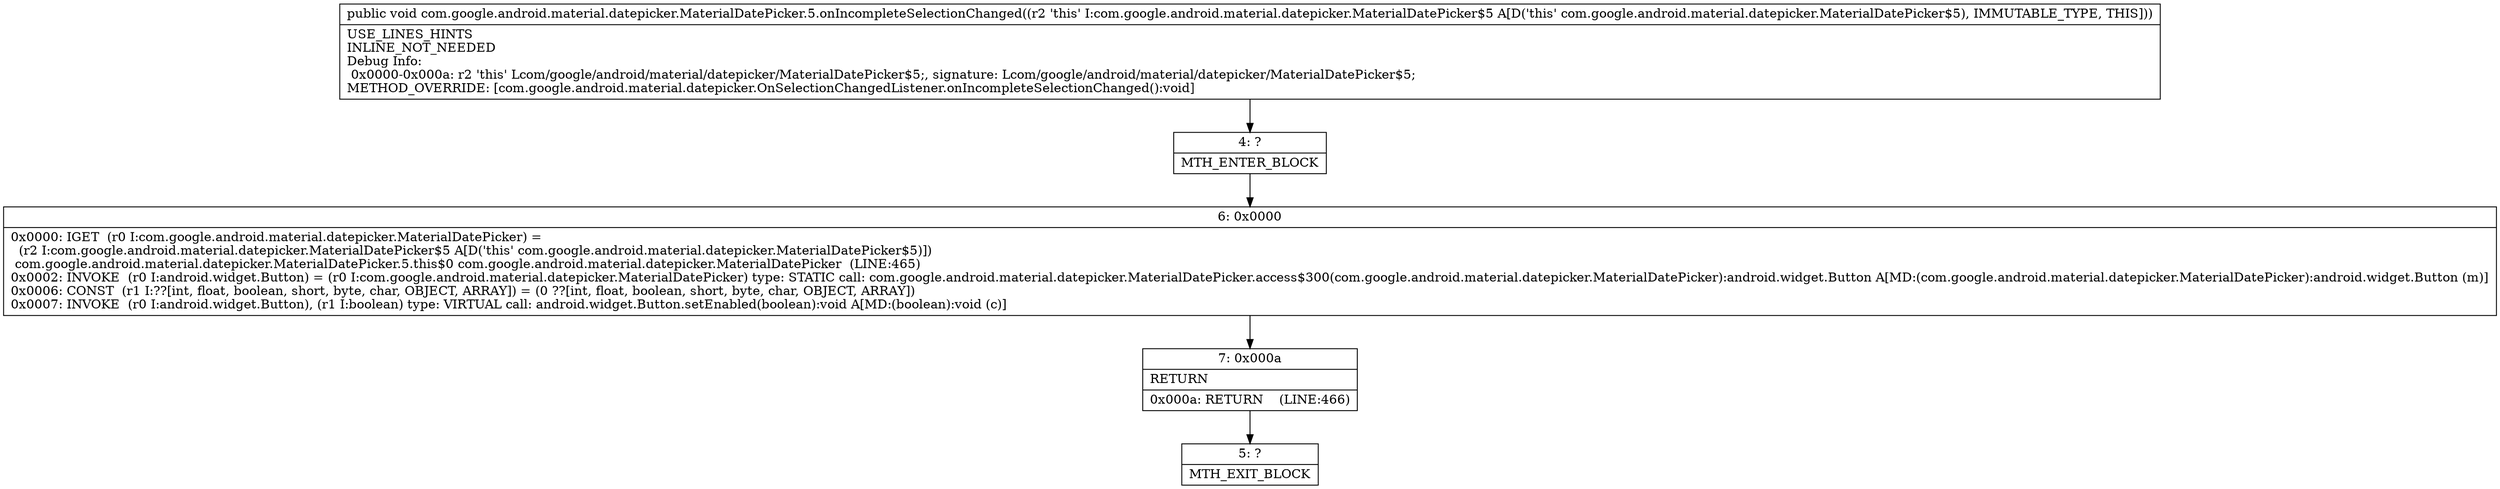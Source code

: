 digraph "CFG forcom.google.android.material.datepicker.MaterialDatePicker.5.onIncompleteSelectionChanged()V" {
Node_4 [shape=record,label="{4\:\ ?|MTH_ENTER_BLOCK\l}"];
Node_6 [shape=record,label="{6\:\ 0x0000|0x0000: IGET  (r0 I:com.google.android.material.datepicker.MaterialDatePicker) = \l  (r2 I:com.google.android.material.datepicker.MaterialDatePicker$5 A[D('this' com.google.android.material.datepicker.MaterialDatePicker$5)])\l com.google.android.material.datepicker.MaterialDatePicker.5.this$0 com.google.android.material.datepicker.MaterialDatePicker  (LINE:465)\l0x0002: INVOKE  (r0 I:android.widget.Button) = (r0 I:com.google.android.material.datepicker.MaterialDatePicker) type: STATIC call: com.google.android.material.datepicker.MaterialDatePicker.access$300(com.google.android.material.datepicker.MaterialDatePicker):android.widget.Button A[MD:(com.google.android.material.datepicker.MaterialDatePicker):android.widget.Button (m)]\l0x0006: CONST  (r1 I:??[int, float, boolean, short, byte, char, OBJECT, ARRAY]) = (0 ??[int, float, boolean, short, byte, char, OBJECT, ARRAY]) \l0x0007: INVOKE  (r0 I:android.widget.Button), (r1 I:boolean) type: VIRTUAL call: android.widget.Button.setEnabled(boolean):void A[MD:(boolean):void (c)]\l}"];
Node_7 [shape=record,label="{7\:\ 0x000a|RETURN\l|0x000a: RETURN    (LINE:466)\l}"];
Node_5 [shape=record,label="{5\:\ ?|MTH_EXIT_BLOCK\l}"];
MethodNode[shape=record,label="{public void com.google.android.material.datepicker.MaterialDatePicker.5.onIncompleteSelectionChanged((r2 'this' I:com.google.android.material.datepicker.MaterialDatePicker$5 A[D('this' com.google.android.material.datepicker.MaterialDatePicker$5), IMMUTABLE_TYPE, THIS]))  | USE_LINES_HINTS\lINLINE_NOT_NEEDED\lDebug Info:\l  0x0000\-0x000a: r2 'this' Lcom\/google\/android\/material\/datepicker\/MaterialDatePicker$5;, signature: Lcom\/google\/android\/material\/datepicker\/MaterialDatePicker$5;\lMETHOD_OVERRIDE: [com.google.android.material.datepicker.OnSelectionChangedListener.onIncompleteSelectionChanged():void]\l}"];
MethodNode -> Node_4;Node_4 -> Node_6;
Node_6 -> Node_7;
Node_7 -> Node_5;
}

